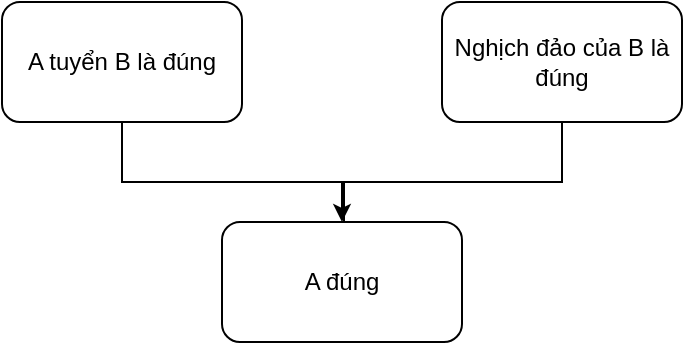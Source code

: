 <mxfile version="22.0.6" type="github">
  <diagram name="Page-1" id="Ea61cFEDh1r0lH2D8Xxs">
    <mxGraphModel dx="1017" dy="494" grid="1" gridSize="10" guides="1" tooltips="1" connect="1" arrows="1" fold="1" page="1" pageScale="1" pageWidth="850" pageHeight="1100" math="0" shadow="0">
      <root>
        <mxCell id="0" />
        <mxCell id="1" parent="0" />
        <mxCell id="ylkvVRTfP2TL3_-mshk7-4" style="edgeStyle=orthogonalEdgeStyle;rounded=0;orthogonalLoop=1;jettySize=auto;html=1;" edge="1" parent="1" source="ylkvVRTfP2TL3_-mshk7-1" target="ylkvVRTfP2TL3_-mshk7-3">
          <mxGeometry relative="1" as="geometry">
            <Array as="points">
              <mxPoint x="230" y="330" />
              <mxPoint x="340" y="330" />
            </Array>
          </mxGeometry>
        </mxCell>
        <mxCell id="ylkvVRTfP2TL3_-mshk7-1" value="A tuyển B là đúng" style="rounded=1;whiteSpace=wrap;html=1;" vertex="1" parent="1">
          <mxGeometry x="170" y="240" width="120" height="60" as="geometry" />
        </mxCell>
        <mxCell id="ylkvVRTfP2TL3_-mshk7-5" style="edgeStyle=orthogonalEdgeStyle;rounded=0;orthogonalLoop=1;jettySize=auto;html=1;" edge="1" parent="1" source="ylkvVRTfP2TL3_-mshk7-2">
          <mxGeometry relative="1" as="geometry">
            <mxPoint x="340" y="360" as="targetPoint" />
            <Array as="points">
              <mxPoint x="450" y="330" />
              <mxPoint x="341" y="330" />
            </Array>
          </mxGeometry>
        </mxCell>
        <mxCell id="ylkvVRTfP2TL3_-mshk7-2" value="Nghịch đảo của B là đúng" style="rounded=1;whiteSpace=wrap;html=1;" vertex="1" parent="1">
          <mxGeometry x="390" y="240" width="120" height="60" as="geometry" />
        </mxCell>
        <mxCell id="ylkvVRTfP2TL3_-mshk7-3" value="A đúng" style="rounded=1;whiteSpace=wrap;html=1;" vertex="1" parent="1">
          <mxGeometry x="280" y="350" width="120" height="60" as="geometry" />
        </mxCell>
      </root>
    </mxGraphModel>
  </diagram>
</mxfile>
